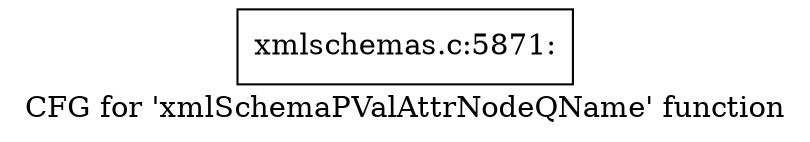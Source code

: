 digraph "CFG for 'xmlSchemaPValAttrNodeQName' function" {
	label="CFG for 'xmlSchemaPValAttrNodeQName' function";

	Node0x4e1a000 [shape=record,label="{xmlschemas.c:5871:}"];
}
